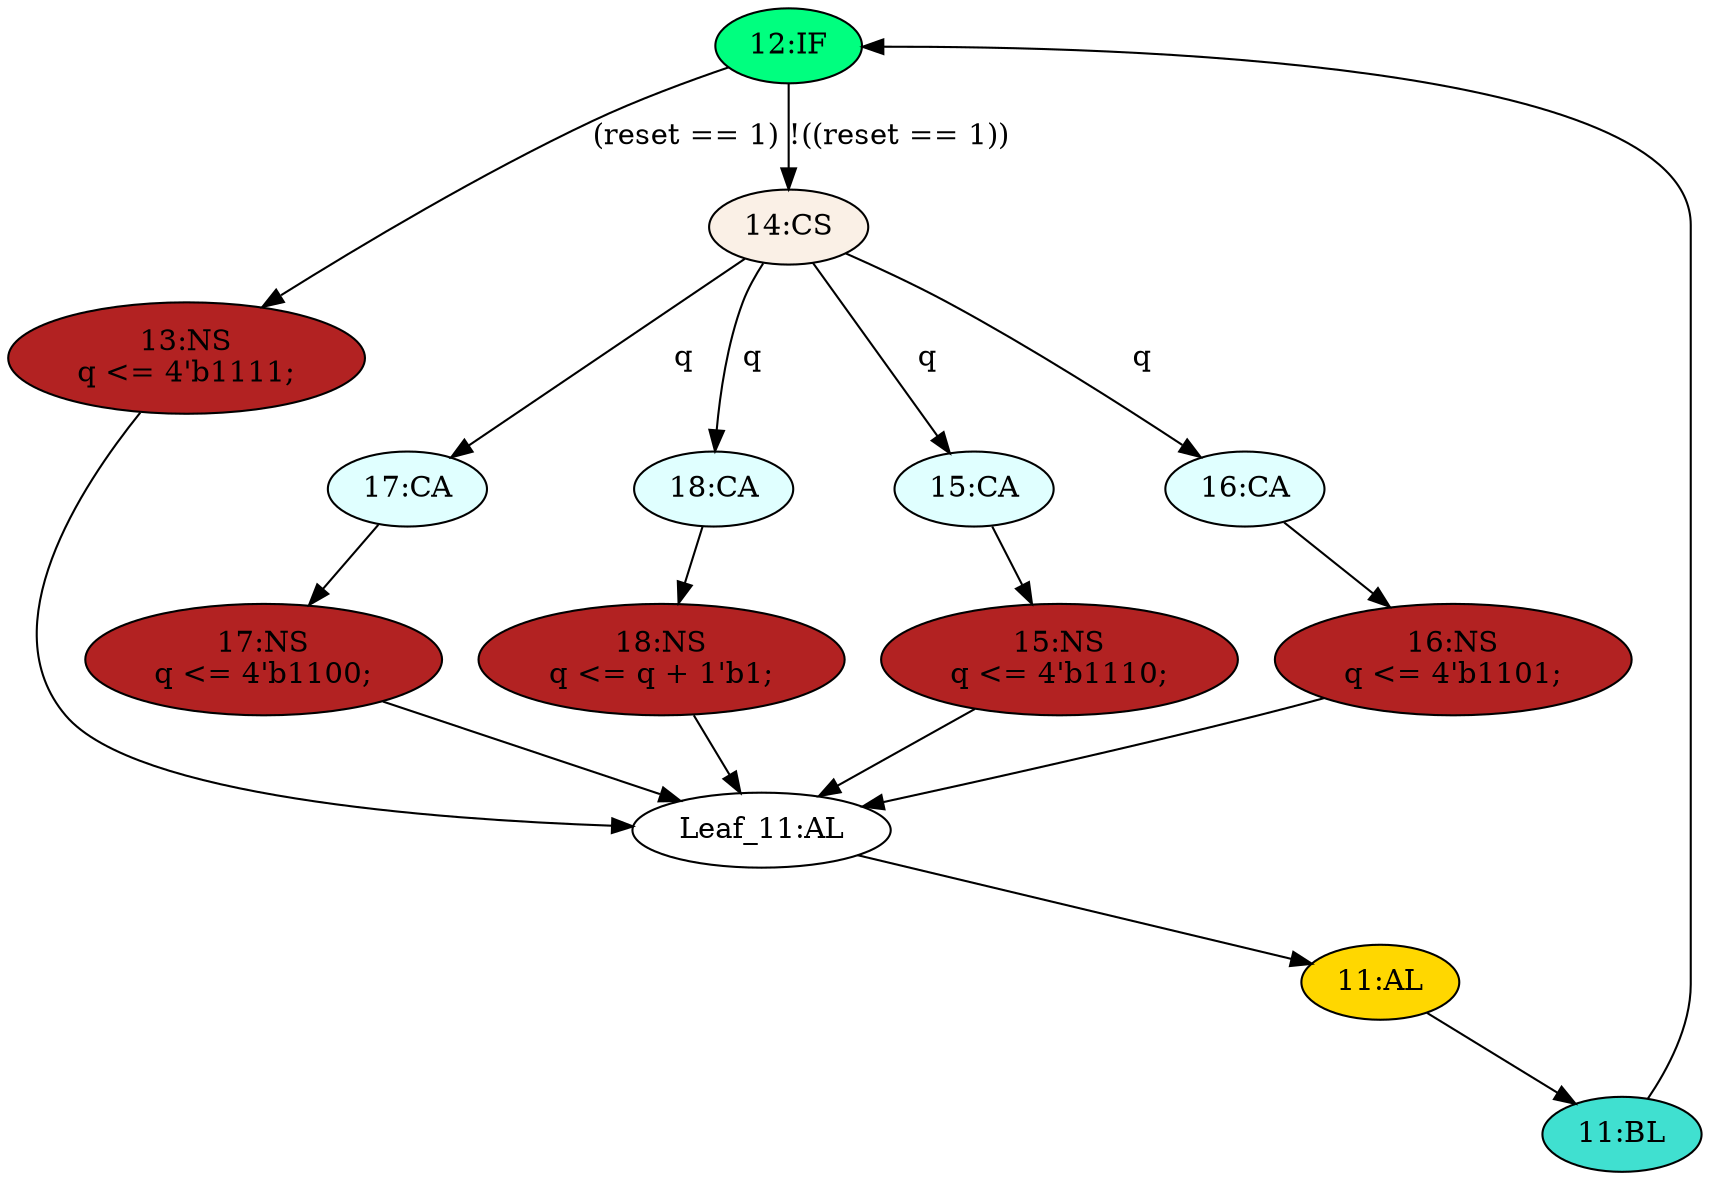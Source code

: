 strict digraph "compose( ,  )" {
	node [label="\N"];
	"12:IF"	[ast="<pyverilog.vparser.ast.IfStatement object at 0x7f6b76477390>",
		fillcolor=springgreen,
		label="12:IF",
		statements="[]",
		style=filled,
		typ=IfStatement];
	"13:NS"	[ast="<pyverilog.vparser.ast.NonblockingSubstitution object at 0x7f6b761d6910>",
		fillcolor=firebrick,
		label="13:NS
q <= 4'b1111;",
		statements="[<pyverilog.vparser.ast.NonblockingSubstitution object at 0x7f6b761d6910>]",
		style=filled,
		typ=NonblockingSubstitution];
	"12:IF" -> "13:NS"	[cond="['reset']",
		label="(reset == 1)",
		lineno=12];
	"14:CS"	[ast="<pyverilog.vparser.ast.CaseStatement object at 0x7f6b7647d610>",
		fillcolor=linen,
		label="14:CS",
		statements="[]",
		style=filled,
		typ=CaseStatement];
	"12:IF" -> "14:CS"	[cond="['reset']",
		label="!((reset == 1))",
		lineno=12];
	"17:CA"	[ast="<pyverilog.vparser.ast.Case object at 0x7f6b76471450>",
		fillcolor=lightcyan,
		label="17:CA",
		statements="[]",
		style=filled,
		typ=Case];
	"17:NS"	[ast="<pyverilog.vparser.ast.NonblockingSubstitution object at 0x7f6b76471050>",
		fillcolor=firebrick,
		label="17:NS
q <= 4'b1100;",
		statements="[<pyverilog.vparser.ast.NonblockingSubstitution object at 0x7f6b76471050>]",
		style=filled,
		typ=NonblockingSubstitution];
	"17:CA" -> "17:NS"	[cond="[]",
		lineno=None];
	"11:BL"	[ast="<pyverilog.vparser.ast.Block object at 0x7f6b764f5690>",
		fillcolor=turquoise,
		label="11:BL",
		statements="[]",
		style=filled,
		typ=Block];
	"11:BL" -> "12:IF"	[cond="[]",
		lineno=None];
	"Leaf_11:AL"	[def_var="['q']",
		label="Leaf_11:AL"];
	"11:AL"	[ast="<pyverilog.vparser.ast.Always object at 0x7f6b7646a150>",
		clk_sens=True,
		fillcolor=gold,
		label="11:AL",
		sens="['clk']",
		statements="[]",
		style=filled,
		typ=Always,
		use_var="['reset', 'q']"];
	"Leaf_11:AL" -> "11:AL";
	"18:CA"	[ast="<pyverilog.vparser.ast.Case object at 0x7f6b7647d4d0>",
		fillcolor=lightcyan,
		label="18:CA",
		statements="[]",
		style=filled,
		typ=Case];
	"18:NS"	[ast="<pyverilog.vparser.ast.NonblockingSubstitution object at 0x7f6b76466850>",
		fillcolor=firebrick,
		label="18:NS
q <= q + 1'b1;",
		statements="[<pyverilog.vparser.ast.NonblockingSubstitution object at 0x7f6b76466850>]",
		style=filled,
		typ=NonblockingSubstitution];
	"18:CA" -> "18:NS"	[cond="[]",
		lineno=None];
	"15:NS"	[ast="<pyverilog.vparser.ast.NonblockingSubstitution object at 0x7f6b76463890>",
		fillcolor=firebrick,
		label="15:NS
q <= 4'b1110;",
		statements="[<pyverilog.vparser.ast.NonblockingSubstitution object at 0x7f6b76463890>]",
		style=filled,
		typ=NonblockingSubstitution];
	"15:NS" -> "Leaf_11:AL"	[cond="[]",
		lineno=None];
	"15:CA"	[ast="<pyverilog.vparser.ast.Case object at 0x7f6b764634d0>",
		fillcolor=lightcyan,
		label="15:CA",
		statements="[]",
		style=filled,
		typ=Case];
	"15:CA" -> "15:NS"	[cond="[]",
		lineno=None];
	"13:NS" -> "Leaf_11:AL"	[cond="[]",
		lineno=None];
	"14:CS" -> "17:CA"	[cond="['q']",
		label=q,
		lineno=14];
	"14:CS" -> "18:CA"	[cond="['q']",
		label=q,
		lineno=14];
	"14:CS" -> "15:CA"	[cond="['q']",
		label=q,
		lineno=14];
	"16:CA"	[ast="<pyverilog.vparser.ast.Case object at 0x7f6b761ce290>",
		fillcolor=lightcyan,
		label="16:CA",
		statements="[]",
		style=filled,
		typ=Case];
	"14:CS" -> "16:CA"	[cond="['q']",
		label=q,
		lineno=14];
	"16:NS"	[ast="<pyverilog.vparser.ast.NonblockingSubstitution object at 0x7f6b761ce4d0>",
		fillcolor=firebrick,
		label="16:NS
q <= 4'b1101;",
		statements="[<pyverilog.vparser.ast.NonblockingSubstitution object at 0x7f6b761ce4d0>]",
		style=filled,
		typ=NonblockingSubstitution];
	"16:NS" -> "Leaf_11:AL"	[cond="[]",
		lineno=None];
	"18:NS" -> "Leaf_11:AL"	[cond="[]",
		lineno=None];
	"16:CA" -> "16:NS"	[cond="[]",
		lineno=None];
	"17:NS" -> "Leaf_11:AL"	[cond="[]",
		lineno=None];
	"11:AL" -> "11:BL"	[cond="[]",
		lineno=None];
}
